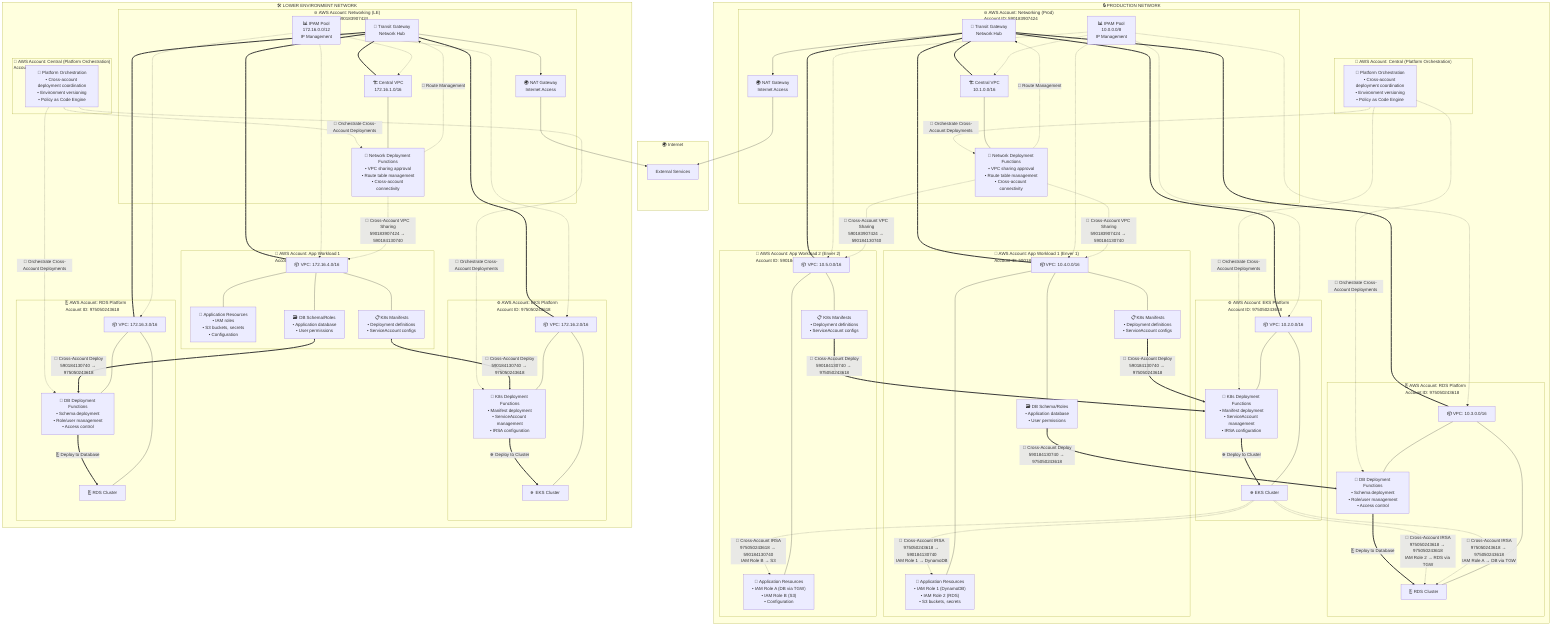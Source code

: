 flowchart TB
    subgraph Internet["🌍 Internet"]
        ExtServices["External Services"]
    end

    subgraph ProdNetwork["🔒 PRODUCTION NETWORK"]
        subgraph NetAcctProd["🌐 AWS Account: Networking (Prod)<br/>Account ID: 590183907424"]
            TGWProd["🔗 Transit Gateway<br/>Network Hub"]
            NATProd["🌍 NAT Gateway<br/>Internet Access"]
            IPAMProd["📊 IPAM Pool<br/>10.0.0.0/8<br/>IP Management"]
            CentralVPCProd["🏗️ Central VPC<br/>10.1.0.0/16"]
            NetDeployProd["🚀 Network Deployment Functions<br/>• VPC sharing approval<br/>• Route table management<br/>• Cross-account connectivity"]
        end
        
        subgraph EKSAcctProd["⚙️ AWS Account: EKS Platform<br/>Account ID: 975050243618"]
            EKSVPCProd["📦 VPC: 10.2.0.0/16"]
            EKSProd["☸️ EKS Cluster"]
            EKSDeployProd["🚀 K8s Deployment Functions<br/>• Manifest deployment<br/>• ServiceAccount management<br/>• IRSA configuration"]
        end
        
        subgraph RDSAcctProd["🗄️ AWS Account: RDS Platform<br/>Account ID: 975050243618"]
            RDSVPCProd["📦 VPC: 10.3.0.0/16"]
            RDSProd["🗄️ RDS Cluster"]
            RDSDeployProd["🚀 DB Deployment Functions<br/>• Schema deployment<br/>• Role/user management<br/>• Access control"]
        end
        
        subgraph App1AcctProd["📱 AWS Account: App Workload 1 (Enver 1)<br/>Account ID: 590184130740"]
            App1VPCProd["📦 VPC: 10.4.0.0/16"]
            App1ResProd["💾 Application Resources<br/>• IAM Role 1 (DynamoDB)<br/>• IAM Role 2 (RDS)<br/>• S3 buckets, secrets"]
            App1ManifestProd["📋 K8s Manifests<br/>• Deployment definitions<br/>• ServiceAccount configs"]
            App1SchemaProd["🗃️ DB Schema/Roles<br/>• Application database<br/>• User permissions"]
        end
        
        subgraph App2AcctProd["📱 AWS Account: App Workload 2 (Enver 2)<br/>Account ID: 590184130740"]
            App2VPCProd["📦 VPC: 10.5.0.0/16"]
            App2ResProd["💾 Application Resources<br/>• IAM Role A (DB via TGW)<br/>• IAM Role B (S3)<br/>• Configuration"]
            App2ManifestProd["📋 K8s Manifests<br/>• Deployment definitions<br/>• ServiceAccount configs"]
        end
        
        subgraph CentralAcctProd["🎯 AWS Account: Central (Platform Orchestration)<br/>Account ID: 590184031795"]
            CentralControlProd["🎯 Platform Orchestration<br/>• Cross-account deployment coordination<br/>• Environment versioning<br/>• Policy as Code Engine"]
        end
    end

    subgraph LENetwork["🛠️ LOWER ENVIRONMENT NETWORK"]
        subgraph NetAcctLE["🌐 AWS Account: Networking (LE)<br/>Account ID: 590183907424"]
            TGWLE["🔗 Transit Gateway<br/>Network Hub"]
            NATLE["🌍 NAT Gateway<br/>Internet Access"]
            IPAMLE["📊 IPAM Pool<br/>172.16.0.0/12<br/>IP Management"]
            CentralVPCLE["🏗️ Central VPC<br/>172.16.1.0/16"]
            NetDeployLE["🚀 Network Deployment Functions<br/>• VPC sharing approval<br/>• Route table management<br/>• Cross-account connectivity"]
        end
        
        subgraph EKSAcctLE["⚙️ AWS Account: EKS Platform<br/>Account ID: 975050243618"]
            EKSVPCLENet["📦 VPC: 172.16.2.0/16"]
            EKSLENet["☸️ EKS Cluster"]
            EKSDeployLE["🚀 K8s Deployment Functions<br/>• Manifest deployment<br/>• ServiceAccount management<br/>• IRSA configuration"]
        end
        
        subgraph RDSAcctLE["🗄️ AWS Account: RDS Platform<br/>Account ID: 975050243618"]
            RDSVPCLENet["📦 VPC: 172.16.3.0/16"]
            RDSLENet["🗄️ RDS Cluster"]
            RDSDeployLE["🚀 DB Deployment Functions<br/>• Schema deployment<br/>• Role/user management<br/>• Access control"]
        end
        
        subgraph App1AcctLE["📱 AWS Account: App Workload 1<br/>Account ID: 590184130740"]
            App1VPCLENet["📦 VPC: 172.16.4.0/16"]
            App1ResLENet["💾 Application Resources<br/>• IAM roles<br/>• S3 buckets, secrets<br/>• Configuration"]
            App1ManifestLE["📋 K8s Manifests<br/>• Deployment definitions<br/>• ServiceAccount configs"]
            App1SchemaLE["🗃️ DB Schema/Roles<br/>• Application database<br/>• User permissions"]
        end
        
        subgraph CentralAcctLE["🎯 AWS Account: Central (Platform Orchestration)<br/>Account ID: 590184031795"]
            CentralControlLE["🎯 Platform Orchestration<br/>• Cross-account deployment coordination<br/>• Environment versioning<br/>• Policy as Code Engine"]
        end
    end

    %% Production Network Connections
    TGWProd === CentralVPCProd
    TGWProd === EKSVPCProd
    TGWProd === RDSVPCProd
    TGWProd === App1VPCProd
    TGWProd === App2VPCProd
    TGWProd --> NATProd
    
    %% LE Network Connections
    TGWLE === CentralVPCLE
    TGWLE === EKSVPCLENet
    TGWLE === RDSVPCLENet
    TGWLE === App1VPCLENet
    TGWLE --> NATLE

    %% Internet Access
    NATProd --> ExtServices
    NATLE --> ExtServices

    %% IPAM Management
    IPAMProd -.-> CentralVPCProd
    IPAMProd -.-> EKSVPCProd
    IPAMProd -.-> RDSVPCProd
    IPAMProd -.-> App1VPCProd
    IPAMProd -.-> App2VPCProd
    
    IPAMLE -.-> CentralVPCLE
    IPAMLE -.-> EKSVPCLENet
    IPAMLE -.-> RDSVPCLENet
    IPAMLE -.-> App1VPCLENet

    %% Cross-Account Deployment Flows (Production)
    %% Central Account Orchestration
    CentralControlProd -.->|"🎯 Orchestrate Cross-Account Deployments"| NetDeployProd
    CentralControlProd -.->|"🎯 Orchestrate Cross-Account Deployments"| EKSDeployProd
    CentralControlProd -.->|"🎯 Orchestrate Cross-Account Deployments"| RDSDeployProd
    
    %% Enver 1 Deployment Flow (Account 590184130740 → 975050243618)
    App1ManifestProd ==>|"🚀 Cross-Account Deploy<br/>590184130740 → 975050243618"| EKSDeployProd
    EKSDeployProd ==>|"☸️ Deploy to Cluster"| EKSProd
    App1SchemaProd ==>|"🚀 Cross-Account Deploy<br/>590184130740 → 975050243618"| RDSDeployProd
    RDSDeployProd ==>|"🗄️ Deploy to Database"| RDSProd
    
    %% Enver 2 Deployment Flow (Account 590184130740 → 975050243618, No VPC needed)
    App2ManifestProd ==>|"🚀 Cross-Account Deploy<br/>590184130740 → 975050243618"| EKSDeployProd
    
    %% Network Management Flows (590183907424 → Application Accounts)
    NetDeployProd -.->|"🔗 Cross-Account VPC Sharing<br/>590183907424 → 590184130740"| App1VPCProd
    NetDeployProd -.->|"🔗 Cross-Account VPC Sharing<br/>590183907424 → 590184130740"| App2VPCProd
    NetDeployProd -.->|"🔗 Route Management"| TGWProd

    %% Runtime Communication (Production - Cross-Account via TGW)
    %% Enver 1: Pod assuming IAM Role 1 to access DynamoDB, IAM Role 2 to access RDS via TGW
    EKSProd -.->|"🔐 Cross-Account IRSA<br/>975050243618 → 590184130740<br/>IAM Role 1 → DynamoDB"| App1ResProd
    EKSProd -.->|"🔐 Cross-Account IRSA<br/>975050243618 → 975050243618<br/>IAM Role 2 → RDS via TGW"| RDSProd
    
    %% Enver 2: Pod assuming IAM Role A to access DB via TGW, IAM Role B to access S3
    EKSProd -.->|"🔐 Cross-Account IRSA<br/>975050243618 → 975050243618<br/>IAM Role A → DB via TGW"| RDSProd
    EKSProd -.->|"🔐 Cross-Account IRSA<br/>975050243618 → 590184130740<br/>IAM Role B → S3"| App2ResProd

    %% LE Environment Deployment Flows (Cross-Account)
    CentralControlLE -.->|"🎯 Orchestrate Cross-Account Deployments"| NetDeployLE
    CentralControlLE -.->|"🎯 Orchestrate Cross-Account Deployments"| EKSDeployLE
    CentralControlLE -.->|"🎯 Orchestrate Cross-Account Deployments"| RDSDeployLE
    
    App1ManifestLE ==>|"🚀 Cross-Account Deploy<br/>590184130740 → 975050243618"| EKSDeployLE
    EKSDeployLE ==>|"☸️ Deploy to Cluster"| EKSLENet
    App1SchemaLE ==>|"🚀 Cross-Account Deploy<br/>590184130740 → 975050243618"| RDSDeployLE
    RDSDeployLE ==>|"🗄️ Deploy to Database"| RDSLENet
    
    NetDeployLE -.->|"🔗 Cross-Account VPC Sharing<br/>590183907424 → 590184130740"| App1VPCLENet
    NetDeployLE -.->|"🔗 Route Management"| TGWLE

    %% VPC Components
    CentralVPCProd --- NetDeployProd
    EKSVPCProd --- EKSProd
    EKSVPCProd --- EKSDeployProd
    RDSVPCProd --- RDSProd
    RDSVPCProd --- RDSDeployProd
    App1VPCProd --- App1ResProd
    App1VPCProd --- App1ManifestProd
    App1VPCProd --- App1SchemaProd
    App2VPCProd --- App2ResProd
    App2VPCProd --- App2ManifestProd
    
    CentralVPCLE --- NetDeployLE
    EKSVPCLENet --- EKSLENet
    EKSVPCLENet --- EKSDeployLE
    RDSVPCLENet --- RDSLENet
    RDSVPCLENet --- RDSDeployLE
    App1VPCLENet --- App1ResLENet
    App1VPCLENet --- App1ManifestLE
    App1VPCLENet --- App1SchemaLE